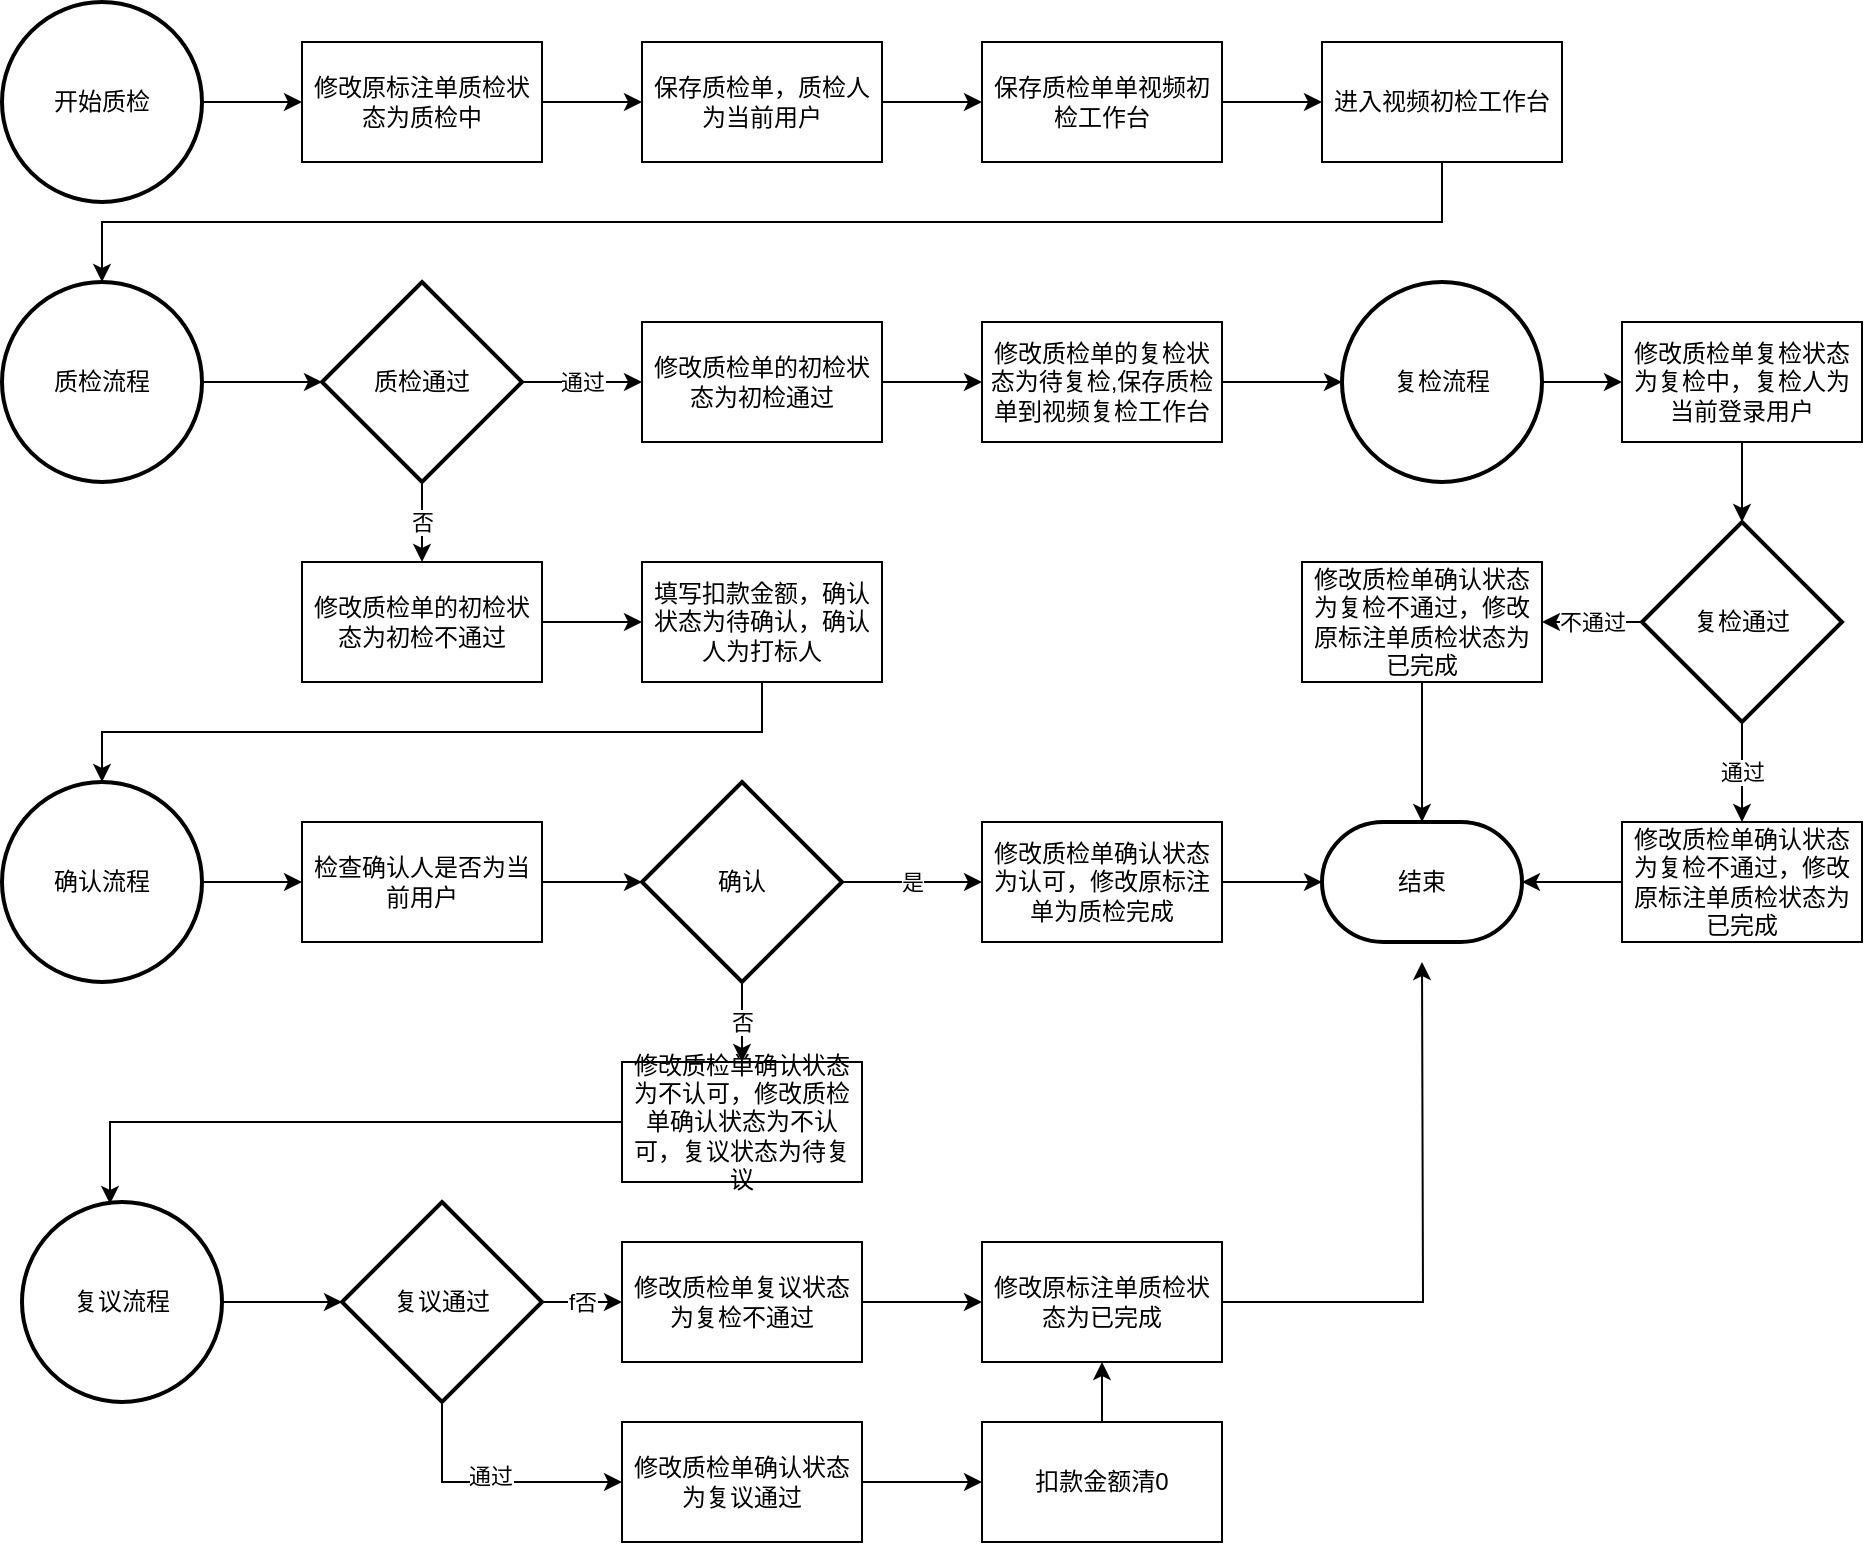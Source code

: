 <mxfile version="21.0.6" type="github">
  <diagram name="第 1 页" id="aM8vnC7cXOHeMTetSTs6">
    <mxGraphModel dx="1434" dy="756" grid="1" gridSize="10" guides="1" tooltips="1" connect="1" arrows="1" fold="1" page="1" pageScale="1" pageWidth="827" pageHeight="1169" math="0" shadow="0">
      <root>
        <mxCell id="0" />
        <mxCell id="1" parent="0" />
        <mxCell id="Ba5T1_cV8EzTChJs61SM-7" style="edgeStyle=orthogonalEdgeStyle;rounded=0;orthogonalLoop=1;jettySize=auto;html=1;" edge="1" parent="1" source="Ba5T1_cV8EzTChJs61SM-1" target="Ba5T1_cV8EzTChJs61SM-3">
          <mxGeometry relative="1" as="geometry" />
        </mxCell>
        <mxCell id="Ba5T1_cV8EzTChJs61SM-1" value="开始质检" style="strokeWidth=2;html=1;shape=mxgraph.flowchart.start_2;whiteSpace=wrap;" vertex="1" parent="1">
          <mxGeometry x="70" y="60" width="100" height="100" as="geometry" />
        </mxCell>
        <mxCell id="Ba5T1_cV8EzTChJs61SM-8" style="edgeStyle=orthogonalEdgeStyle;rounded=0;orthogonalLoop=1;jettySize=auto;html=1;exitX=1;exitY=0.5;exitDx=0;exitDy=0;" edge="1" parent="1" source="Ba5T1_cV8EzTChJs61SM-3" target="Ba5T1_cV8EzTChJs61SM-5">
          <mxGeometry relative="1" as="geometry" />
        </mxCell>
        <mxCell id="Ba5T1_cV8EzTChJs61SM-3" value="修改原标注单质检状态为质检中" style="rounded=0;whiteSpace=wrap;html=1;" vertex="1" parent="1">
          <mxGeometry x="220" y="80" width="120" height="60" as="geometry" />
        </mxCell>
        <mxCell id="Ba5T1_cV8EzTChJs61SM-9" style="edgeStyle=orthogonalEdgeStyle;rounded=0;orthogonalLoop=1;jettySize=auto;html=1;exitX=1;exitY=0.5;exitDx=0;exitDy=0;" edge="1" parent="1" source="Ba5T1_cV8EzTChJs61SM-5" target="Ba5T1_cV8EzTChJs61SM-6">
          <mxGeometry relative="1" as="geometry" />
        </mxCell>
        <mxCell id="Ba5T1_cV8EzTChJs61SM-5" value="保存质检单，质检人为当前用户" style="rounded=0;whiteSpace=wrap;html=1;" vertex="1" parent="1">
          <mxGeometry x="390" y="80" width="120" height="60" as="geometry" />
        </mxCell>
        <mxCell id="Ba5T1_cV8EzTChJs61SM-11" style="edgeStyle=orthogonalEdgeStyle;rounded=0;orthogonalLoop=1;jettySize=auto;html=1;exitX=1;exitY=0.5;exitDx=0;exitDy=0;entryX=0;entryY=0.5;entryDx=0;entryDy=0;" edge="1" parent="1" source="Ba5T1_cV8EzTChJs61SM-6" target="Ba5T1_cV8EzTChJs61SM-10">
          <mxGeometry relative="1" as="geometry" />
        </mxCell>
        <mxCell id="Ba5T1_cV8EzTChJs61SM-6" value="保存质检单单视频初检工作台" style="rounded=0;whiteSpace=wrap;html=1;" vertex="1" parent="1">
          <mxGeometry x="560" y="80" width="120" height="60" as="geometry" />
        </mxCell>
        <mxCell id="Ba5T1_cV8EzTChJs61SM-35" style="edgeStyle=orthogonalEdgeStyle;rounded=0;orthogonalLoop=1;jettySize=auto;html=1;exitX=0.5;exitY=1;exitDx=0;exitDy=0;" edge="1" parent="1" source="Ba5T1_cV8EzTChJs61SM-10" target="Ba5T1_cV8EzTChJs61SM-24">
          <mxGeometry relative="1" as="geometry" />
        </mxCell>
        <mxCell id="Ba5T1_cV8EzTChJs61SM-10" value="进入视频初检工作台" style="rounded=0;whiteSpace=wrap;html=1;" vertex="1" parent="1">
          <mxGeometry x="730" y="80" width="120" height="60" as="geometry" />
        </mxCell>
        <mxCell id="Ba5T1_cV8EzTChJs61SM-12" value="结束" style="strokeWidth=2;html=1;shape=mxgraph.flowchart.terminator;whiteSpace=wrap;" vertex="1" parent="1">
          <mxGeometry x="730" y="470" width="100" height="60" as="geometry" />
        </mxCell>
        <mxCell id="Ba5T1_cV8EzTChJs61SM-17" value="通过" style="edgeStyle=orthogonalEdgeStyle;rounded=0;orthogonalLoop=1;jettySize=auto;html=1;exitX=1;exitY=0.5;exitDx=0;exitDy=0;exitPerimeter=0;" edge="1" parent="1" source="Ba5T1_cV8EzTChJs61SM-14" target="Ba5T1_cV8EzTChJs61SM-15">
          <mxGeometry relative="1" as="geometry" />
        </mxCell>
        <mxCell id="Ba5T1_cV8EzTChJs61SM-22" value="否" style="edgeStyle=orthogonalEdgeStyle;rounded=0;orthogonalLoop=1;jettySize=auto;html=1;exitX=0.5;exitY=1;exitDx=0;exitDy=0;exitPerimeter=0;" edge="1" parent="1" source="Ba5T1_cV8EzTChJs61SM-14" target="Ba5T1_cV8EzTChJs61SM-19">
          <mxGeometry relative="1" as="geometry" />
        </mxCell>
        <mxCell id="Ba5T1_cV8EzTChJs61SM-14" value="质检通过" style="strokeWidth=2;html=1;shape=mxgraph.flowchart.decision;whiteSpace=wrap;" vertex="1" parent="1">
          <mxGeometry x="230" y="200" width="100" height="100" as="geometry" />
        </mxCell>
        <mxCell id="Ba5T1_cV8EzTChJs61SM-18" style="edgeStyle=orthogonalEdgeStyle;rounded=0;orthogonalLoop=1;jettySize=auto;html=1;exitX=1;exitY=0.5;exitDx=0;exitDy=0;entryX=0;entryY=0.5;entryDx=0;entryDy=0;" edge="1" parent="1" source="Ba5T1_cV8EzTChJs61SM-15" target="Ba5T1_cV8EzTChJs61SM-16">
          <mxGeometry relative="1" as="geometry" />
        </mxCell>
        <mxCell id="Ba5T1_cV8EzTChJs61SM-15" value="修改质检单的初检状态为初检通过" style="rounded=0;whiteSpace=wrap;html=1;" vertex="1" parent="1">
          <mxGeometry x="390" y="220" width="120" height="60" as="geometry" />
        </mxCell>
        <mxCell id="Ba5T1_cV8EzTChJs61SM-48" value="" style="edgeStyle=orthogonalEdgeStyle;rounded=0;orthogonalLoop=1;jettySize=auto;html=1;" edge="1" parent="1" source="Ba5T1_cV8EzTChJs61SM-16" target="Ba5T1_cV8EzTChJs61SM-39">
          <mxGeometry relative="1" as="geometry" />
        </mxCell>
        <mxCell id="Ba5T1_cV8EzTChJs61SM-16" value="修改质检单的复检状态为待复检,保存质检单到视频复检工作台" style="rounded=0;whiteSpace=wrap;html=1;" vertex="1" parent="1">
          <mxGeometry x="560" y="220" width="120" height="60" as="geometry" />
        </mxCell>
        <mxCell id="Ba5T1_cV8EzTChJs61SM-23" style="edgeStyle=orthogonalEdgeStyle;rounded=0;orthogonalLoop=1;jettySize=auto;html=1;exitX=1;exitY=0.5;exitDx=0;exitDy=0;entryX=0;entryY=0.5;entryDx=0;entryDy=0;" edge="1" parent="1" source="Ba5T1_cV8EzTChJs61SM-19" target="Ba5T1_cV8EzTChJs61SM-21">
          <mxGeometry relative="1" as="geometry" />
        </mxCell>
        <mxCell id="Ba5T1_cV8EzTChJs61SM-19" value="修改质检单的初检状态为初检不通过" style="rounded=0;whiteSpace=wrap;html=1;" vertex="1" parent="1">
          <mxGeometry x="220" y="340" width="120" height="60" as="geometry" />
        </mxCell>
        <mxCell id="Ba5T1_cV8EzTChJs61SM-37" style="edgeStyle=orthogonalEdgeStyle;rounded=0;orthogonalLoop=1;jettySize=auto;html=1;exitX=0.5;exitY=1;exitDx=0;exitDy=0;" edge="1" parent="1" source="Ba5T1_cV8EzTChJs61SM-21" target="Ba5T1_cV8EzTChJs61SM-26">
          <mxGeometry relative="1" as="geometry" />
        </mxCell>
        <mxCell id="Ba5T1_cV8EzTChJs61SM-21" value="填写扣款金额，确认状态为待确认，确认人为打标人" style="rounded=0;whiteSpace=wrap;html=1;" vertex="1" parent="1">
          <mxGeometry x="390" y="340" width="120" height="60" as="geometry" />
        </mxCell>
        <mxCell id="Ba5T1_cV8EzTChJs61SM-25" value="" style="edgeStyle=orthogonalEdgeStyle;rounded=0;orthogonalLoop=1;jettySize=auto;html=1;" edge="1" parent="1" source="Ba5T1_cV8EzTChJs61SM-24" target="Ba5T1_cV8EzTChJs61SM-14">
          <mxGeometry relative="1" as="geometry" />
        </mxCell>
        <mxCell id="Ba5T1_cV8EzTChJs61SM-24" value="质检流程" style="strokeWidth=2;html=1;shape=mxgraph.flowchart.start_2;whiteSpace=wrap;" vertex="1" parent="1">
          <mxGeometry x="70" y="200" width="100" height="100" as="geometry" />
        </mxCell>
        <mxCell id="Ba5T1_cV8EzTChJs61SM-28" style="edgeStyle=orthogonalEdgeStyle;rounded=0;orthogonalLoop=1;jettySize=auto;html=1;exitX=1;exitY=0.5;exitDx=0;exitDy=0;exitPerimeter=0;" edge="1" parent="1" source="Ba5T1_cV8EzTChJs61SM-26" target="Ba5T1_cV8EzTChJs61SM-27">
          <mxGeometry relative="1" as="geometry" />
        </mxCell>
        <mxCell id="Ba5T1_cV8EzTChJs61SM-26" value="确认流程" style="strokeWidth=2;html=1;shape=mxgraph.flowchart.start_2;whiteSpace=wrap;" vertex="1" parent="1">
          <mxGeometry x="70" y="450" width="100" height="100" as="geometry" />
        </mxCell>
        <mxCell id="Ba5T1_cV8EzTChJs61SM-32" style="edgeStyle=orthogonalEdgeStyle;rounded=0;orthogonalLoop=1;jettySize=auto;html=1;exitX=1;exitY=0.5;exitDx=0;exitDy=0;" edge="1" parent="1" source="Ba5T1_cV8EzTChJs61SM-27" target="Ba5T1_cV8EzTChJs61SM-29">
          <mxGeometry relative="1" as="geometry" />
        </mxCell>
        <mxCell id="Ba5T1_cV8EzTChJs61SM-27" value="检查确认人是否为当前用户" style="rounded=0;whiteSpace=wrap;html=1;" vertex="1" parent="1">
          <mxGeometry x="220" y="470" width="120" height="60" as="geometry" />
        </mxCell>
        <mxCell id="Ba5T1_cV8EzTChJs61SM-33" value="是" style="edgeStyle=orthogonalEdgeStyle;rounded=0;orthogonalLoop=1;jettySize=auto;html=1;exitX=1;exitY=0.5;exitDx=0;exitDy=0;exitPerimeter=0;entryX=0;entryY=0.5;entryDx=0;entryDy=0;" edge="1" parent="1" source="Ba5T1_cV8EzTChJs61SM-29" target="Ba5T1_cV8EzTChJs61SM-30">
          <mxGeometry relative="1" as="geometry" />
        </mxCell>
        <mxCell id="Ba5T1_cV8EzTChJs61SM-34" value="否" style="edgeStyle=orthogonalEdgeStyle;rounded=0;orthogonalLoop=1;jettySize=auto;html=1;exitX=0.5;exitY=1;exitDx=0;exitDy=0;exitPerimeter=0;entryX=0.5;entryY=0;entryDx=0;entryDy=0;" edge="1" parent="1" source="Ba5T1_cV8EzTChJs61SM-29" target="Ba5T1_cV8EzTChJs61SM-31">
          <mxGeometry relative="1" as="geometry" />
        </mxCell>
        <mxCell id="Ba5T1_cV8EzTChJs61SM-29" value="确认" style="strokeWidth=2;html=1;shape=mxgraph.flowchart.decision;whiteSpace=wrap;" vertex="1" parent="1">
          <mxGeometry x="390" y="450" width="100" height="100" as="geometry" />
        </mxCell>
        <mxCell id="Ba5T1_cV8EzTChJs61SM-38" style="edgeStyle=orthogonalEdgeStyle;rounded=0;orthogonalLoop=1;jettySize=auto;html=1;exitX=1;exitY=0.5;exitDx=0;exitDy=0;entryX=0;entryY=0.5;entryDx=0;entryDy=0;entryPerimeter=0;" edge="1" parent="1" source="Ba5T1_cV8EzTChJs61SM-30" target="Ba5T1_cV8EzTChJs61SM-12">
          <mxGeometry relative="1" as="geometry" />
        </mxCell>
        <mxCell id="Ba5T1_cV8EzTChJs61SM-30" value="修改质检单确认状态为认可，修改原标注单为质检完成" style="rounded=0;whiteSpace=wrap;html=1;" vertex="1" parent="1">
          <mxGeometry x="560" y="470" width="120" height="60" as="geometry" />
        </mxCell>
        <mxCell id="Ba5T1_cV8EzTChJs61SM-54" style="edgeStyle=orthogonalEdgeStyle;rounded=0;orthogonalLoop=1;jettySize=auto;html=1;entryX=0.44;entryY=0.01;entryDx=0;entryDy=0;entryPerimeter=0;" edge="1" parent="1" source="Ba5T1_cV8EzTChJs61SM-31" target="Ba5T1_cV8EzTChJs61SM-52">
          <mxGeometry relative="1" as="geometry" />
        </mxCell>
        <mxCell id="Ba5T1_cV8EzTChJs61SM-31" value="修改质检单确认状态为不认可，修改质检单确认状态为不认可，复议状态为待复议" style="rounded=0;whiteSpace=wrap;html=1;" vertex="1" parent="1">
          <mxGeometry x="380" y="590" width="120" height="60" as="geometry" />
        </mxCell>
        <mxCell id="Ba5T1_cV8EzTChJs61SM-41" style="edgeStyle=orthogonalEdgeStyle;rounded=0;orthogonalLoop=1;jettySize=auto;html=1;exitX=1;exitY=0.5;exitDx=0;exitDy=0;exitPerimeter=0;entryX=0;entryY=0.5;entryDx=0;entryDy=0;" edge="1" parent="1" source="Ba5T1_cV8EzTChJs61SM-39" target="Ba5T1_cV8EzTChJs61SM-40">
          <mxGeometry relative="1" as="geometry" />
        </mxCell>
        <mxCell id="Ba5T1_cV8EzTChJs61SM-39" value="复检流程" style="strokeWidth=2;html=1;shape=mxgraph.flowchart.start_2;whiteSpace=wrap;" vertex="1" parent="1">
          <mxGeometry x="740" y="200" width="100" height="100" as="geometry" />
        </mxCell>
        <mxCell id="Ba5T1_cV8EzTChJs61SM-47" style="edgeStyle=orthogonalEdgeStyle;rounded=0;orthogonalLoop=1;jettySize=auto;html=1;exitX=0.5;exitY=1;exitDx=0;exitDy=0;" edge="1" parent="1" source="Ba5T1_cV8EzTChJs61SM-40" target="Ba5T1_cV8EzTChJs61SM-42">
          <mxGeometry relative="1" as="geometry" />
        </mxCell>
        <mxCell id="Ba5T1_cV8EzTChJs61SM-40" value="修改质检单复检状态为复检中，复检人为当前登录用户" style="rounded=0;whiteSpace=wrap;html=1;" vertex="1" parent="1">
          <mxGeometry x="880" y="220" width="120" height="60" as="geometry" />
        </mxCell>
        <mxCell id="Ba5T1_cV8EzTChJs61SM-45" value="不通过" style="edgeStyle=orthogonalEdgeStyle;rounded=0;orthogonalLoop=1;jettySize=auto;html=1;exitX=0;exitY=0.5;exitDx=0;exitDy=0;exitPerimeter=0;entryX=1;entryY=0.5;entryDx=0;entryDy=0;" edge="1" parent="1" source="Ba5T1_cV8EzTChJs61SM-42" target="Ba5T1_cV8EzTChJs61SM-43">
          <mxGeometry relative="1" as="geometry" />
        </mxCell>
        <mxCell id="Ba5T1_cV8EzTChJs61SM-46" value="通过" style="edgeStyle=orthogonalEdgeStyle;rounded=0;orthogonalLoop=1;jettySize=auto;html=1;exitX=0.5;exitY=1;exitDx=0;exitDy=0;exitPerimeter=0;entryX=0.5;entryY=0;entryDx=0;entryDy=0;" edge="1" parent="1" source="Ba5T1_cV8EzTChJs61SM-42" target="Ba5T1_cV8EzTChJs61SM-44">
          <mxGeometry relative="1" as="geometry" />
        </mxCell>
        <mxCell id="Ba5T1_cV8EzTChJs61SM-42" value="复检通过" style="strokeWidth=2;html=1;shape=mxgraph.flowchart.decision;whiteSpace=wrap;" vertex="1" parent="1">
          <mxGeometry x="890" y="320" width="100" height="100" as="geometry" />
        </mxCell>
        <mxCell id="Ba5T1_cV8EzTChJs61SM-49" style="edgeStyle=orthogonalEdgeStyle;rounded=0;orthogonalLoop=1;jettySize=auto;html=1;exitX=0.5;exitY=1;exitDx=0;exitDy=0;" edge="1" parent="1" source="Ba5T1_cV8EzTChJs61SM-43" target="Ba5T1_cV8EzTChJs61SM-12">
          <mxGeometry relative="1" as="geometry" />
        </mxCell>
        <mxCell id="Ba5T1_cV8EzTChJs61SM-43" value="修改质检单确认状态为复检不通过，修改原标注单质检状态为已完成" style="rounded=0;whiteSpace=wrap;html=1;" vertex="1" parent="1">
          <mxGeometry x="720" y="340" width="120" height="60" as="geometry" />
        </mxCell>
        <mxCell id="Ba5T1_cV8EzTChJs61SM-51" value="" style="edgeStyle=orthogonalEdgeStyle;rounded=0;orthogonalLoop=1;jettySize=auto;html=1;" edge="1" parent="1" source="Ba5T1_cV8EzTChJs61SM-44" target="Ba5T1_cV8EzTChJs61SM-12">
          <mxGeometry relative="1" as="geometry" />
        </mxCell>
        <mxCell id="Ba5T1_cV8EzTChJs61SM-44" value="修改质检单确认状态为复检不通过，修改原标注单质检状态为已完成" style="rounded=0;whiteSpace=wrap;html=1;" vertex="1" parent="1">
          <mxGeometry x="880" y="470" width="120" height="60" as="geometry" />
        </mxCell>
        <mxCell id="Ba5T1_cV8EzTChJs61SM-61" value="" style="edgeStyle=orthogonalEdgeStyle;rounded=0;orthogonalLoop=1;jettySize=auto;html=1;" edge="1" parent="1" source="Ba5T1_cV8EzTChJs61SM-52" target="Ba5T1_cV8EzTChJs61SM-56">
          <mxGeometry relative="1" as="geometry" />
        </mxCell>
        <mxCell id="Ba5T1_cV8EzTChJs61SM-52" value="复议流程" style="strokeWidth=2;html=1;shape=mxgraph.flowchart.start_2;whiteSpace=wrap;" vertex="1" parent="1">
          <mxGeometry x="80" y="660" width="100" height="100" as="geometry" />
        </mxCell>
        <mxCell id="Ba5T1_cV8EzTChJs61SM-62" style="edgeStyle=orthogonalEdgeStyle;rounded=0;orthogonalLoop=1;jettySize=auto;html=1;exitX=0.5;exitY=1;exitDx=0;exitDy=0;exitPerimeter=0;entryX=0;entryY=0.5;entryDx=0;entryDy=0;" edge="1" parent="1" source="Ba5T1_cV8EzTChJs61SM-56" target="Ba5T1_cV8EzTChJs61SM-60">
          <mxGeometry relative="1" as="geometry" />
        </mxCell>
        <mxCell id="Ba5T1_cV8EzTChJs61SM-63" value="通过" style="edgeLabel;html=1;align=center;verticalAlign=middle;resizable=0;points=[];" vertex="1" connectable="0" parent="Ba5T1_cV8EzTChJs61SM-62">
          <mxGeometry x="-0.015" y="3" relative="1" as="geometry">
            <mxPoint as="offset" />
          </mxGeometry>
        </mxCell>
        <mxCell id="Ba5T1_cV8EzTChJs61SM-64" value="f否" style="edgeStyle=orthogonalEdgeStyle;rounded=0;orthogonalLoop=1;jettySize=auto;html=1;entryX=0;entryY=0.5;entryDx=0;entryDy=0;" edge="1" parent="1" source="Ba5T1_cV8EzTChJs61SM-56" target="Ba5T1_cV8EzTChJs61SM-57">
          <mxGeometry relative="1" as="geometry" />
        </mxCell>
        <mxCell id="Ba5T1_cV8EzTChJs61SM-56" value="复议通过" style="strokeWidth=2;html=1;shape=mxgraph.flowchart.decision;whiteSpace=wrap;" vertex="1" parent="1">
          <mxGeometry x="240" y="660" width="100" height="100" as="geometry" />
        </mxCell>
        <mxCell id="Ba5T1_cV8EzTChJs61SM-66" value="" style="edgeStyle=orthogonalEdgeStyle;rounded=0;orthogonalLoop=1;jettySize=auto;html=1;" edge="1" parent="1" source="Ba5T1_cV8EzTChJs61SM-57" target="Ba5T1_cV8EzTChJs61SM-59">
          <mxGeometry relative="1" as="geometry" />
        </mxCell>
        <mxCell id="Ba5T1_cV8EzTChJs61SM-57" value="修改质检单复议状态为复检不通过" style="rounded=0;whiteSpace=wrap;html=1;" vertex="1" parent="1">
          <mxGeometry x="380" y="680" width="120" height="60" as="geometry" />
        </mxCell>
        <mxCell id="Ba5T1_cV8EzTChJs61SM-67" style="edgeStyle=orthogonalEdgeStyle;rounded=0;orthogonalLoop=1;jettySize=auto;html=1;exitX=1;exitY=0.5;exitDx=0;exitDy=0;" edge="1" parent="1" source="Ba5T1_cV8EzTChJs61SM-59">
          <mxGeometry relative="1" as="geometry">
            <mxPoint x="780" y="540" as="targetPoint" />
          </mxGeometry>
        </mxCell>
        <mxCell id="Ba5T1_cV8EzTChJs61SM-59" value="修改原标注单质检状态为已完成" style="rounded=0;whiteSpace=wrap;html=1;" vertex="1" parent="1">
          <mxGeometry x="560" y="680" width="120" height="60" as="geometry" />
        </mxCell>
        <mxCell id="Ba5T1_cV8EzTChJs61SM-69" value="" style="edgeStyle=orthogonalEdgeStyle;rounded=0;orthogonalLoop=1;jettySize=auto;html=1;" edge="1" parent="1" source="Ba5T1_cV8EzTChJs61SM-60" target="Ba5T1_cV8EzTChJs61SM-68">
          <mxGeometry relative="1" as="geometry" />
        </mxCell>
        <mxCell id="Ba5T1_cV8EzTChJs61SM-60" value="修改质检单确认状态为复议通过" style="rounded=0;whiteSpace=wrap;html=1;" vertex="1" parent="1">
          <mxGeometry x="380" y="770" width="120" height="60" as="geometry" />
        </mxCell>
        <mxCell id="Ba5T1_cV8EzTChJs61SM-70" value="" style="edgeStyle=orthogonalEdgeStyle;rounded=0;orthogonalLoop=1;jettySize=auto;html=1;" edge="1" parent="1" source="Ba5T1_cV8EzTChJs61SM-68" target="Ba5T1_cV8EzTChJs61SM-59">
          <mxGeometry relative="1" as="geometry" />
        </mxCell>
        <mxCell id="Ba5T1_cV8EzTChJs61SM-68" value="扣款金额清0" style="rounded=0;whiteSpace=wrap;html=1;" vertex="1" parent="1">
          <mxGeometry x="560" y="770" width="120" height="60" as="geometry" />
        </mxCell>
      </root>
    </mxGraphModel>
  </diagram>
</mxfile>
